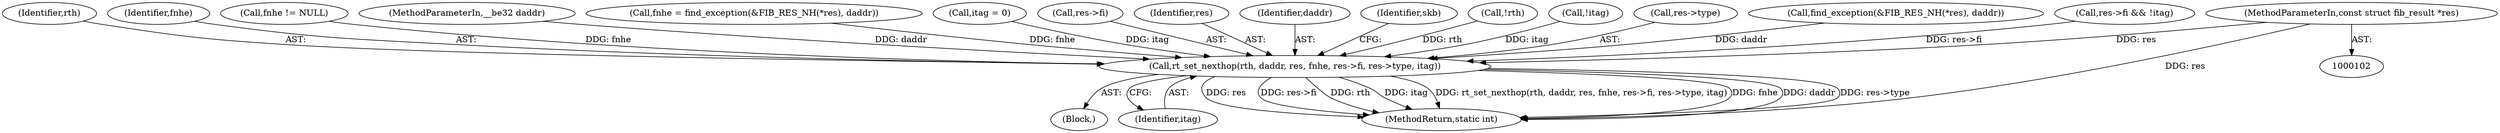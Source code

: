 digraph "0_linux_df4d92549f23e1c037e83323aff58a21b3de7fe0_0@pointer" {
"1000104" [label="(MethodParameterIn,const struct fib_result *res)"];
"1000364" [label="(Call,rt_set_nexthop(rth, daddr, res, fnhe, res->fi, res->type, itag))"];
"1000365" [label="(Identifier,rth)"];
"1000109" [label="(Block,)"];
"1000368" [label="(Identifier,fnhe)"];
"1000244" [label="(Call,fnhe != NULL)"];
"1000106" [label="(MethodParameterIn,__be32 daddr)"];
"1000232" [label="(Call,fnhe = find_exception(&FIB_RES_NH(*res), daddr))"];
"1000375" [label="(Identifier,itag)"];
"1000120" [label="(Call,itag = 0)"];
"1000369" [label="(Call,res->fi)"];
"1000389" [label="(MethodReturn,static int)"];
"1000367" [label="(Identifier,res)"];
"1000366" [label="(Identifier,daddr)"];
"1000377" [label="(Identifier,skb)"];
"1000287" [label="(Call,!rth)"];
"1000175" [label="(Call,!itag)"];
"1000372" [label="(Call,res->type)"];
"1000364" [label="(Call,rt_set_nexthop(rth, daddr, res, fnhe, res->fi, res->type, itag))"];
"1000234" [label="(Call,find_exception(&FIB_RES_NH(*res), daddr))"];
"1000171" [label="(Call,res->fi && !itag)"];
"1000104" [label="(MethodParameterIn,const struct fib_result *res)"];
"1000104" -> "1000102"  [label="AST: "];
"1000104" -> "1000389"  [label="DDG: res"];
"1000104" -> "1000364"  [label="DDG: res"];
"1000364" -> "1000109"  [label="AST: "];
"1000364" -> "1000375"  [label="CFG: "];
"1000365" -> "1000364"  [label="AST: "];
"1000366" -> "1000364"  [label="AST: "];
"1000367" -> "1000364"  [label="AST: "];
"1000368" -> "1000364"  [label="AST: "];
"1000369" -> "1000364"  [label="AST: "];
"1000372" -> "1000364"  [label="AST: "];
"1000375" -> "1000364"  [label="AST: "];
"1000377" -> "1000364"  [label="CFG: "];
"1000364" -> "1000389"  [label="DDG: res"];
"1000364" -> "1000389"  [label="DDG: res->fi"];
"1000364" -> "1000389"  [label="DDG: rth"];
"1000364" -> "1000389"  [label="DDG: itag"];
"1000364" -> "1000389"  [label="DDG: rt_set_nexthop(rth, daddr, res, fnhe, res->fi, res->type, itag)"];
"1000364" -> "1000389"  [label="DDG: fnhe"];
"1000364" -> "1000389"  [label="DDG: daddr"];
"1000364" -> "1000389"  [label="DDG: res->type"];
"1000287" -> "1000364"  [label="DDG: rth"];
"1000234" -> "1000364"  [label="DDG: daddr"];
"1000106" -> "1000364"  [label="DDG: daddr"];
"1000232" -> "1000364"  [label="DDG: fnhe"];
"1000244" -> "1000364"  [label="DDG: fnhe"];
"1000171" -> "1000364"  [label="DDG: res->fi"];
"1000120" -> "1000364"  [label="DDG: itag"];
"1000175" -> "1000364"  [label="DDG: itag"];
}
